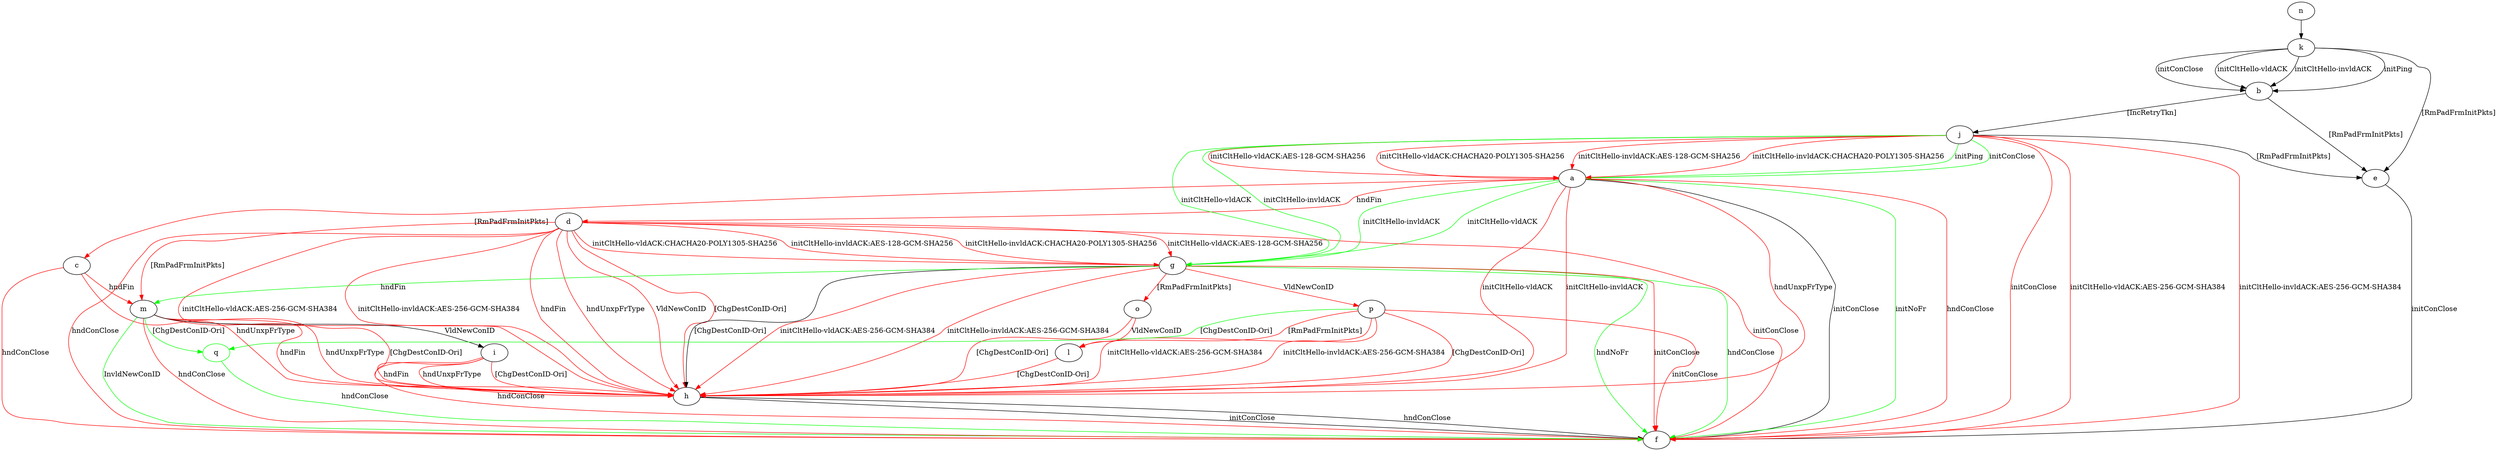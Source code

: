 digraph "" {
	a -> c	[key=0,
		color=red,
		label="[RmPadFrmInitPkts] "];
	a -> d	[key=0,
		color=red,
		label="hndFin "];
	a -> f	[key=0,
		label="initConClose "];
	a -> f	[key=1,
		color=green,
		label="initNoFr "];
	a -> f	[key=2,
		color=red,
		label="hndConClose "];
	a -> g	[key=0,
		color=green,
		label="initCltHello-vldACK "];
	a -> g	[key=1,
		color=green,
		label="initCltHello-invldACK "];
	a -> h	[key=0,
		color=red,
		label="initCltHello-vldACK "];
	a -> h	[key=1,
		color=red,
		label="initCltHello-invldACK "];
	a -> h	[key=2,
		color=red,
		label="hndUnxpFrType "];
	b -> e	[key=0,
		label="[RmPadFrmInitPkts] "];
	b -> j	[key=0,
		label="[IncRetryTkn] "];
	c -> f	[key=0,
		color=red,
		label="hndConClose "];
	c -> h	[key=0,
		color=red,
		label="hndUnxpFrType "];
	c -> m	[key=0,
		color=red,
		label="hndFin "];
	d -> f	[key=0,
		color=red,
		label="initConClose "];
	d -> f	[key=1,
		color=red,
		label="hndConClose "];
	d -> g	[key=0,
		color=red,
		label="initCltHello-vldACK:AES-128-GCM-SHA256 "];
	d -> g	[key=1,
		color=red,
		label="initCltHello-vldACK:CHACHA20-POLY1305-SHA256 "];
	d -> g	[key=2,
		color=red,
		label="initCltHello-invldACK:AES-128-GCM-SHA256 "];
	d -> g	[key=3,
		color=red,
		label="initCltHello-invldACK:CHACHA20-POLY1305-SHA256 "];
	d -> h	[key=0,
		color=red,
		label="initCltHello-vldACK:AES-256-GCM-SHA384 "];
	d -> h	[key=1,
		color=red,
		label="initCltHello-invldACK:AES-256-GCM-SHA384 "];
	d -> h	[key=2,
		color=red,
		label="hndFin "];
	d -> h	[key=3,
		color=red,
		label="hndUnxpFrType "];
	d -> h	[key=4,
		color=red,
		label="VldNewConID "];
	d -> h	[key=5,
		color=red,
		label="[ChgDestConID-Ori] "];
	d -> m	[key=0,
		color=red,
		label="[RmPadFrmInitPkts] "];
	e -> f	[key=0,
		label="initConClose "];
	g -> f	[key=0,
		color=green,
		label="hndConClose "];
	g -> f	[key=1,
		color=green,
		label="hndNoFr "];
	g -> f	[key=2,
		color=red,
		label="initConClose "];
	g -> h	[key=0,
		label="[ChgDestConID-Ori] "];
	g -> h	[key=1,
		color=red,
		label="initCltHello-vldACK:AES-256-GCM-SHA384 "];
	g -> h	[key=2,
		color=red,
		label="initCltHello-invldACK:AES-256-GCM-SHA384 "];
	g -> m	[key=0,
		color=green,
		label="hndFin "];
	g -> o	[key=0,
		color=red,
		label="[RmPadFrmInitPkts] "];
	g -> p	[key=0,
		color=red,
		label="VldNewConID "];
	h -> f	[key=0,
		label="initConClose "];
	h -> f	[key=1,
		label="hndConClose "];
	i -> f	[key=0,
		color=red,
		label="hndConClose "];
	i -> h	[key=0,
		color=red,
		label="hndFin "];
	i -> h	[key=1,
		color=red,
		label="hndUnxpFrType "];
	i -> h	[key=2,
		color=red,
		label="[ChgDestConID-Ori] "];
	j -> a	[key=0,
		color=green,
		label="initPing "];
	j -> a	[key=1,
		color=green,
		label="initConClose "];
	j -> a	[key=2,
		color=red,
		label="initCltHello-vldACK:AES-128-GCM-SHA256 "];
	j -> a	[key=3,
		color=red,
		label="initCltHello-vldACK:CHACHA20-POLY1305-SHA256 "];
	j -> a	[key=4,
		color=red,
		label="initCltHello-invldACK:AES-128-GCM-SHA256 "];
	j -> a	[key=5,
		color=red,
		label="initCltHello-invldACK:CHACHA20-POLY1305-SHA256 "];
	j -> e	[key=0,
		label="[RmPadFrmInitPkts] "];
	j -> f	[key=0,
		color=red,
		label="initConClose "];
	j -> f	[key=1,
		color=red,
		label="initCltHello-vldACK:AES-256-GCM-SHA384 "];
	j -> f	[key=2,
		color=red,
		label="initCltHello-invldACK:AES-256-GCM-SHA384 "];
	j -> g	[key=0,
		color=green,
		label="initCltHello-vldACK "];
	j -> g	[key=1,
		color=green,
		label="initCltHello-invldACK "];
	k -> b	[key=0,
		label="initPing "];
	k -> b	[key=1,
		label="initConClose "];
	k -> b	[key=2,
		label="initCltHello-vldACK "];
	k -> b	[key=3,
		label="initCltHello-invldACK "];
	k -> e	[key=0,
		label="[RmPadFrmInitPkts] "];
	l -> h	[key=0,
		color=red,
		label="[ChgDestConID-Ori] "];
	m -> f	[key=0,
		color=green,
		label="InvldNewConID "];
	m -> f	[key=1,
		color=red,
		label="hndConClose "];
	m -> h	[key=0,
		color=red,
		label="hndFin "];
	m -> h	[key=1,
		color=red,
		label="hndUnxpFrType "];
	m -> h	[key=2,
		color=red,
		label="[ChgDestConID-Ori] "];
	m -> i	[key=0,
		label="VldNewConID "];
	q	[color=green];
	m -> q	[key=0,
		color=green,
		label="[ChgDestConID-Ori] "];
	n -> k	[key=0];
	o -> h	[key=0,
		color=red,
		label="[ChgDestConID-Ori] "];
	o -> l	[key=0,
		color=red,
		label="VldNewConID "];
	p -> f	[key=0,
		color=red,
		label="initConClose "];
	p -> h	[key=0,
		color=red,
		label="initCltHello-vldACK:AES-256-GCM-SHA384 "];
	p -> h	[key=1,
		color=red,
		label="initCltHello-invldACK:AES-256-GCM-SHA384 "];
	p -> h	[key=2,
		color=red,
		label="[ChgDestConID-Ori] "];
	p -> l	[key=0,
		color=red,
		label="[RmPadFrmInitPkts] "];
	p -> q	[key=0,
		color=green,
		label="[ChgDestConID-Ori] "];
	q -> f	[key=0,
		color=green,
		label="hndConClose "];
}
